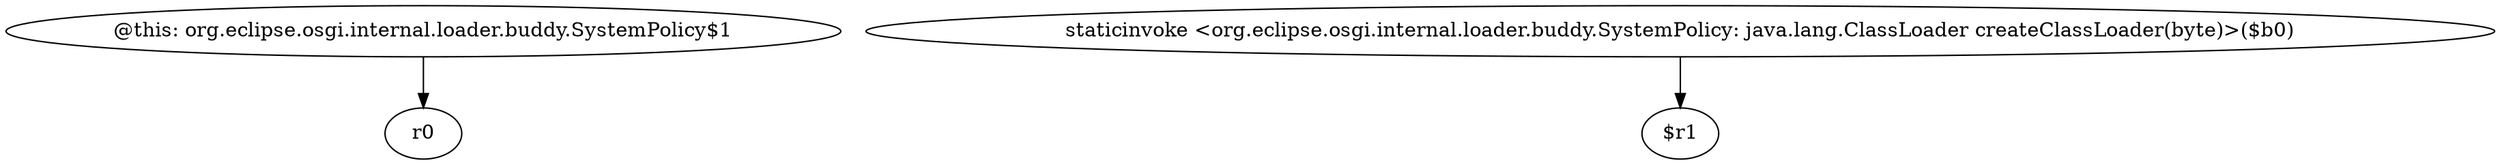 digraph g {
0[label="@this: org.eclipse.osgi.internal.loader.buddy.SystemPolicy$1"]
1[label="r0"]
0->1[label=""]
2[label="staticinvoke <org.eclipse.osgi.internal.loader.buddy.SystemPolicy: java.lang.ClassLoader createClassLoader(byte)>($b0)"]
3[label="$r1"]
2->3[label=""]
}